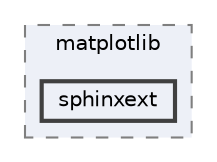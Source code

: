 digraph "/home/jam/Research/IRES-2025/dev/src/llm-scripts/testing/hypothesis-testing/hyp-env/lib/python3.12/site-packages/matplotlib/sphinxext"
{
 // LATEX_PDF_SIZE
  bgcolor="transparent";
  edge [fontname=Helvetica,fontsize=10,labelfontname=Helvetica,labelfontsize=10];
  node [fontname=Helvetica,fontsize=10,shape=box,height=0.2,width=0.4];
  compound=true
  subgraph clusterdir_b7d6549aff4d72877f68c88558aeb595 {
    graph [ bgcolor="#edf0f7", pencolor="grey50", label="matplotlib", fontname=Helvetica,fontsize=10 style="filled,dashed", URL="dir_b7d6549aff4d72877f68c88558aeb595.html",tooltip=""]
  dir_b499acb4950373d093c592ad2cf6e31e [label="sphinxext", fillcolor="#edf0f7", color="grey25", style="filled,bold", URL="dir_b499acb4950373d093c592ad2cf6e31e.html",tooltip=""];
  }
}
